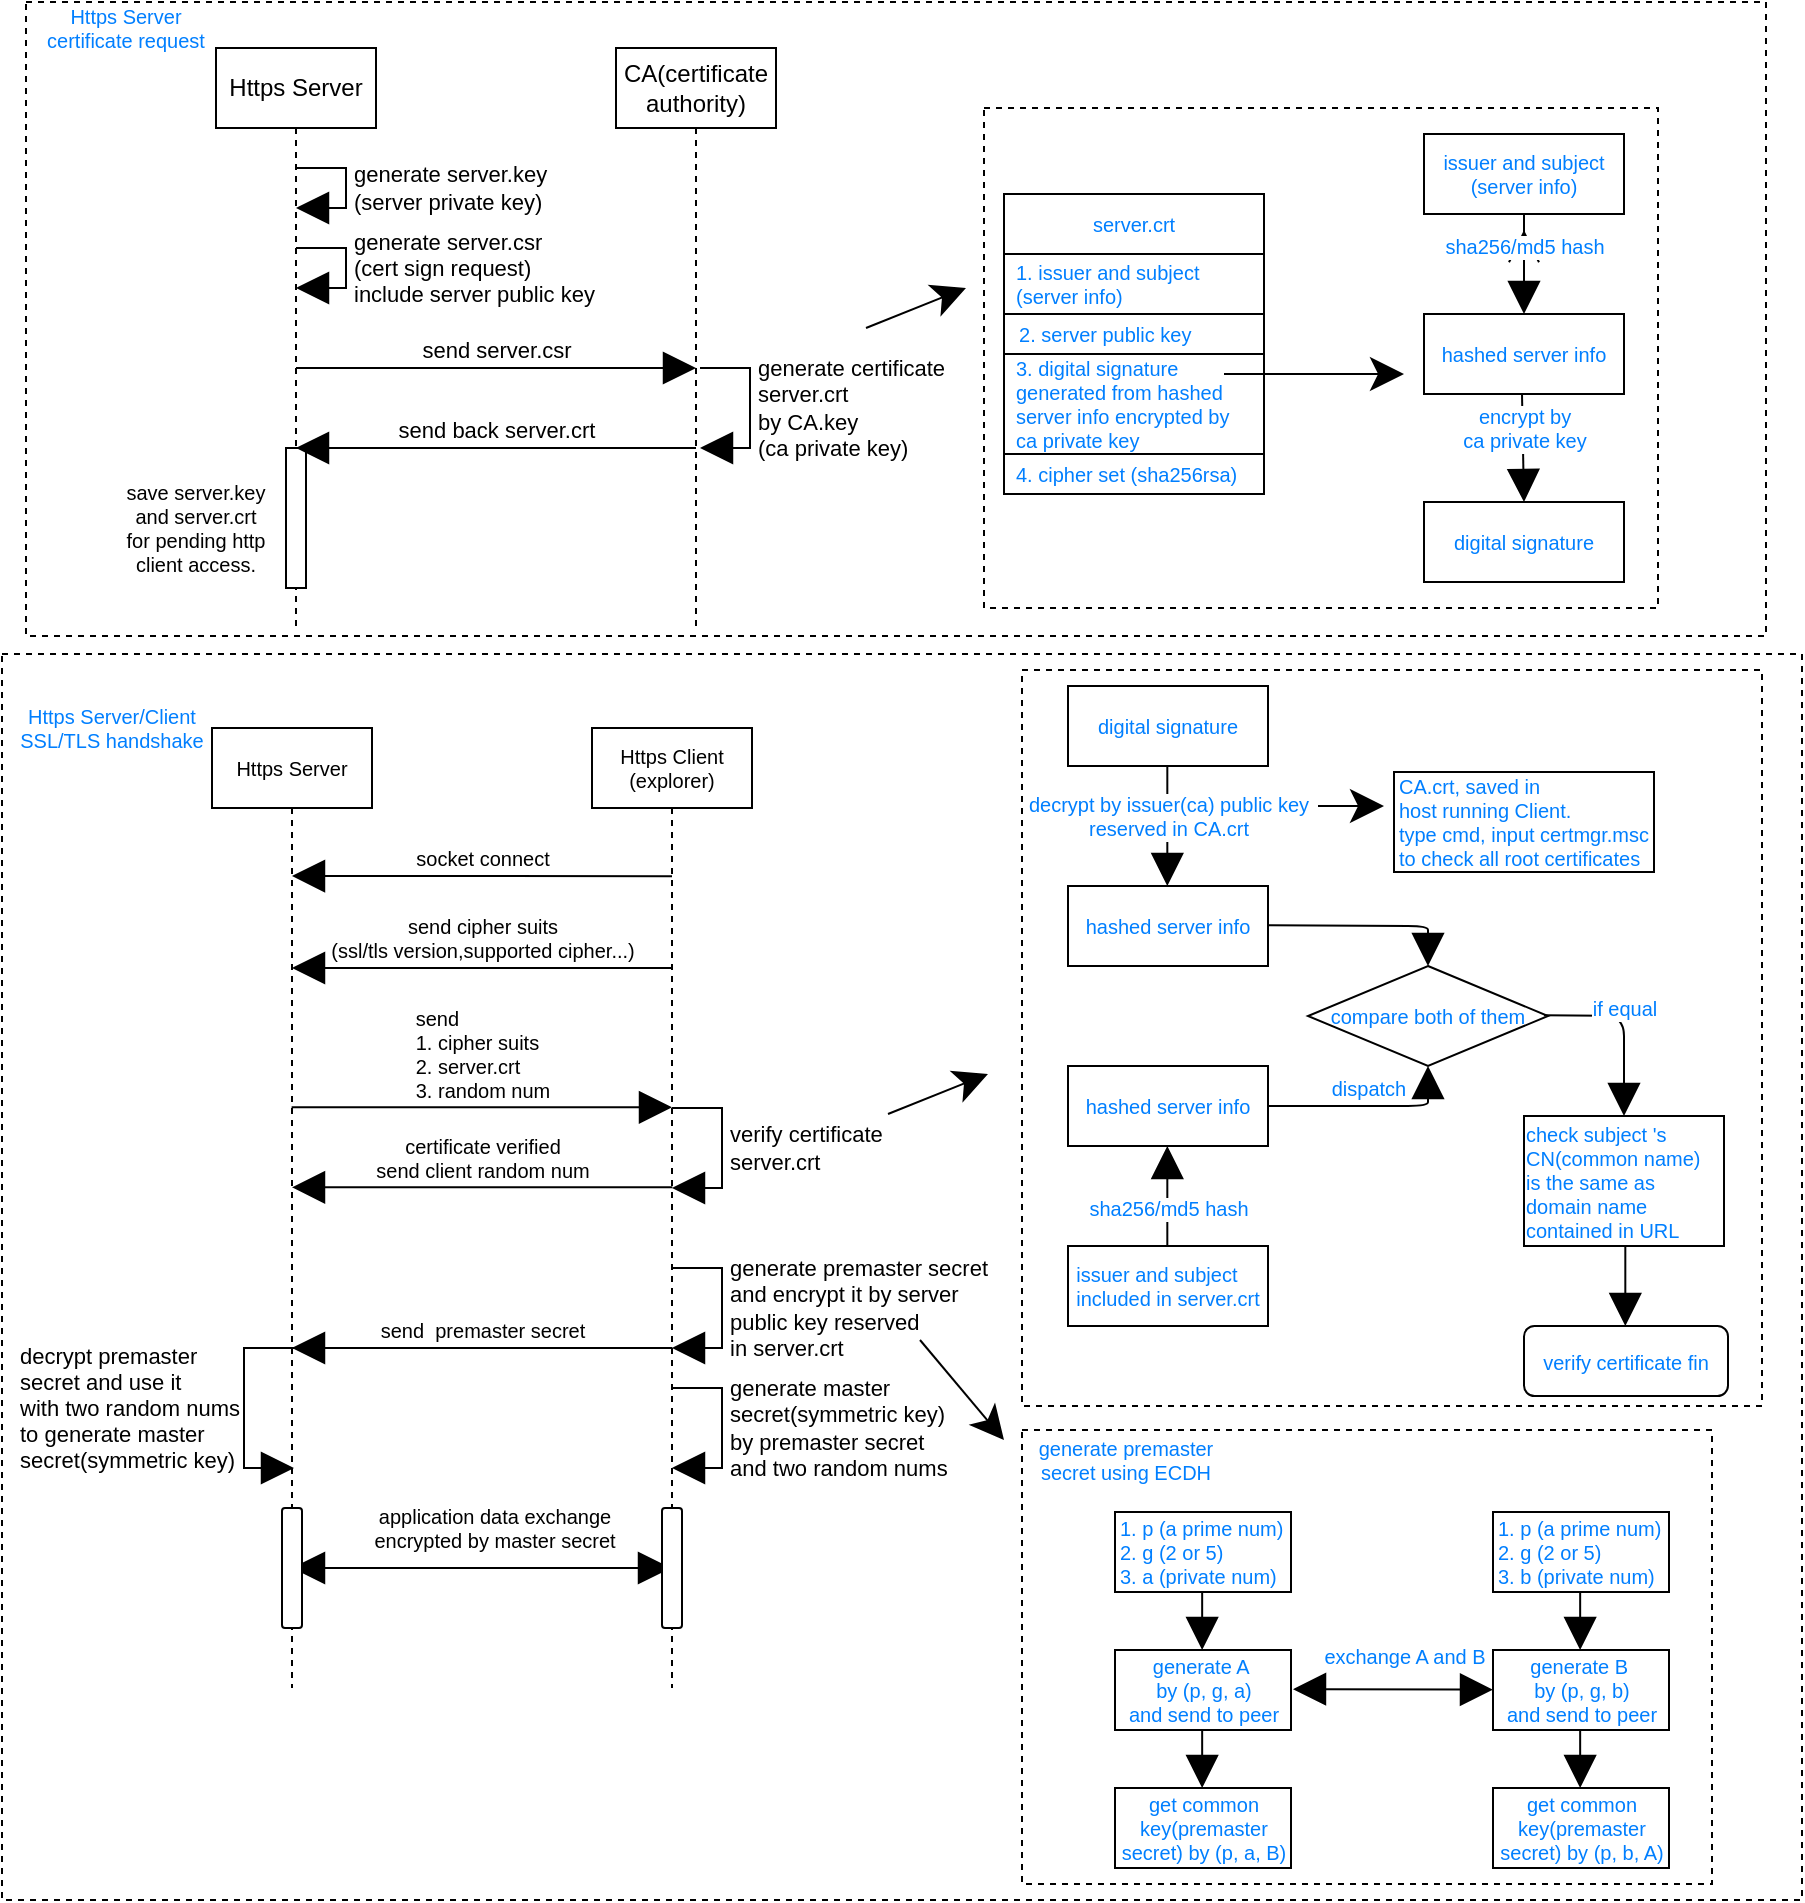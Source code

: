 <mxfile version="15.3.4" type="github">
  <diagram id="_VH7Ez_JP6WW_cBKEvmy" name="Page-1">
    <mxGraphModel dx="1422" dy="762" grid="0" gridSize="10" guides="1" tooltips="1" connect="1" arrows="1" fold="1" page="0" pageScale="1" pageWidth="850" pageHeight="1100" math="0" shadow="0">
      <root>
        <mxCell id="0" />
        <mxCell id="1" parent="0" />
        <mxCell id="biMLxc0D92DYTLY_nHQ8-123" value="" style="rounded=0;whiteSpace=wrap;html=1;dashed=1;hachureGap=4;pointerEvents=0;fontSize=10;fontColor=#007FFF;strokeColor=default;fillColor=none;" vertex="1" parent="1">
          <mxGeometry x="598" y="801" width="345" height="227" as="geometry" />
        </mxCell>
        <mxCell id="biMLxc0D92DYTLY_nHQ8-103" value="" style="rounded=0;whiteSpace=wrap;html=1;dashed=1;hachureGap=4;pointerEvents=0;fontSize=10;fontColor=#007FFF;strokeColor=default;fillColor=none;" vertex="1" parent="1">
          <mxGeometry x="100" y="87" width="870" height="317" as="geometry" />
        </mxCell>
        <mxCell id="biMLxc0D92DYTLY_nHQ8-101" value="" style="rounded=0;whiteSpace=wrap;html=1;dashed=1;hachureGap=4;pointerEvents=0;fontSize=10;fontColor=#007FFF;strokeColor=default;fillColor=none;" vertex="1" parent="1">
          <mxGeometry x="579" y="140" width="337" height="250" as="geometry" />
        </mxCell>
        <mxCell id="biMLxc0D92DYTLY_nHQ8-95" value="" style="endArrow=block;startArrow=block;endFill=1;startFill=1;html=1;startSize=14;endSize=14;sourcePerimeterSpacing=8;targetPerimeterSpacing=8;fontSize=10;fontColor=#007FFF;" edge="1" parent="1" target="biMLxc0D92DYTLY_nHQ8-58">
          <mxGeometry width="160" relative="1" as="geometry">
            <mxPoint x="233" y="870" as="sourcePoint" />
            <mxPoint x="393" y="870" as="targetPoint" />
          </mxGeometry>
        </mxCell>
        <mxCell id="biMLxc0D92DYTLY_nHQ8-96" value="&lt;font color=&quot;#000000&quot;&gt;application data exchange&lt;br&gt;encrypted by master secret&lt;/font&gt;" style="edgeLabel;html=1;align=center;verticalAlign=middle;resizable=0;points=[];fontSize=10;fontColor=#007FFF;" vertex="1" connectable="0" parent="biMLxc0D92DYTLY_nHQ8-95">
          <mxGeometry x="-0.235" y="-1" relative="1" as="geometry">
            <mxPoint x="28" y="-21" as="offset" />
          </mxGeometry>
        </mxCell>
        <mxCell id="biMLxc0D92DYTLY_nHQ8-2" value="Https Server" style="shape=umlLifeline;perimeter=lifelinePerimeter;whiteSpace=wrap;html=1;container=1;collapsible=0;recursiveResize=0;outlineConnect=0;hachureGap=4;pointerEvents=0;" vertex="1" parent="1">
          <mxGeometry x="195" y="110" width="80" height="290" as="geometry" />
        </mxCell>
        <mxCell id="biMLxc0D92DYTLY_nHQ8-7" value="generate server.key&lt;br&gt;(server private key)" style="edgeStyle=orthogonalEdgeStyle;html=1;align=left;spacingLeft=2;endArrow=block;rounded=0;entryX=1;entryY=0;startSize=14;endSize=14;sourcePerimeterSpacing=8;targetPerimeterSpacing=8;" edge="1" parent="biMLxc0D92DYTLY_nHQ8-2">
          <mxGeometry relative="1" as="geometry">
            <mxPoint x="40" y="60" as="sourcePoint" />
            <Array as="points">
              <mxPoint x="65" y="60" />
            </Array>
            <mxPoint x="40" y="80" as="targetPoint" />
          </mxGeometry>
        </mxCell>
        <mxCell id="biMLxc0D92DYTLY_nHQ8-8" value="generate server.csr&lt;br&gt;(cert sign request)&lt;br&gt;include server public key" style="edgeStyle=orthogonalEdgeStyle;html=1;align=left;spacingLeft=2;endArrow=block;rounded=0;entryX=1;entryY=0;startSize=14;endSize=14;sourcePerimeterSpacing=8;targetPerimeterSpacing=8;" edge="1" parent="biMLxc0D92DYTLY_nHQ8-2">
          <mxGeometry relative="1" as="geometry">
            <mxPoint x="40" y="100" as="sourcePoint" />
            <Array as="points">
              <mxPoint x="65" y="100" />
            </Array>
            <mxPoint x="40" y="120" as="targetPoint" />
          </mxGeometry>
        </mxCell>
        <mxCell id="biMLxc0D92DYTLY_nHQ8-11" value="" style="html=1;points=[];perimeter=orthogonalPerimeter;hachureGap=4;pointerEvents=0;" vertex="1" parent="biMLxc0D92DYTLY_nHQ8-2">
          <mxGeometry x="35" y="200" width="10" height="70" as="geometry" />
        </mxCell>
        <mxCell id="biMLxc0D92DYTLY_nHQ8-10" value="send back server.crt" style="html=1;verticalAlign=bottom;endArrow=block;startSize=14;endSize=14;sourcePerimeterSpacing=8;targetPerimeterSpacing=8;" edge="1" parent="biMLxc0D92DYTLY_nHQ8-2">
          <mxGeometry width="80" relative="1" as="geometry">
            <mxPoint x="240" y="200" as="sourcePoint" />
            <mxPoint x="40" y="200.0" as="targetPoint" />
          </mxGeometry>
        </mxCell>
        <mxCell id="biMLxc0D92DYTLY_nHQ8-4" value="CA(certificate authority)" style="shape=umlLifeline;perimeter=lifelinePerimeter;whiteSpace=wrap;html=1;container=1;collapsible=0;recursiveResize=0;outlineConnect=0;hachureGap=4;pointerEvents=0;" vertex="1" parent="1">
          <mxGeometry x="395" y="110" width="80" height="290" as="geometry" />
        </mxCell>
        <mxCell id="biMLxc0D92DYTLY_nHQ8-9" value="generate certificate &lt;br&gt;server.crt&lt;br&gt;by CA.key &lt;br&gt;(ca private key)" style="edgeStyle=orthogonalEdgeStyle;html=1;align=left;spacingLeft=2;endArrow=block;rounded=0;startSize=14;endSize=14;sourcePerimeterSpacing=8;targetPerimeterSpacing=8;" edge="1" parent="biMLxc0D92DYTLY_nHQ8-4">
          <mxGeometry relative="1" as="geometry">
            <mxPoint x="42" y="160" as="sourcePoint" />
            <Array as="points">
              <mxPoint x="67" y="160" />
              <mxPoint x="67" y="200" />
              <mxPoint x="42" y="200" />
            </Array>
            <mxPoint x="42" y="200" as="targetPoint" />
          </mxGeometry>
        </mxCell>
        <mxCell id="biMLxc0D92DYTLY_nHQ8-5" value="send server.csr" style="html=1;verticalAlign=bottom;endArrow=block;startSize=14;endSize=14;sourcePerimeterSpacing=8;targetPerimeterSpacing=8;" edge="1" parent="1">
          <mxGeometry width="80" relative="1" as="geometry">
            <mxPoint x="235" y="270" as="sourcePoint" />
            <mxPoint x="435" y="270" as="targetPoint" />
          </mxGeometry>
        </mxCell>
        <mxCell id="biMLxc0D92DYTLY_nHQ8-13" value="server.crt" style="swimlane;fontStyle=0;childLayout=stackLayout;horizontal=1;startSize=30;horizontalStack=0;resizeParent=1;resizeParentMax=0;resizeLast=0;collapsible=1;marginBottom=0;hachureGap=4;pointerEvents=0;fontSize=10;fontColor=#007FFF;" vertex="1" parent="1">
          <mxGeometry x="589" y="183" width="130" height="150" as="geometry">
            <mxRectangle x="640" y="210" width="70" height="30" as="alternateBounds" />
          </mxGeometry>
        </mxCell>
        <mxCell id="biMLxc0D92DYTLY_nHQ8-15" value="1. issuer and subject &#xa;(server info)" style="text;strokeColor=none;fillColor=none;align=left;verticalAlign=middle;spacingLeft=4;spacingRight=4;overflow=hidden;points=[[0,0.5],[1,0.5]];portConstraint=eastwest;rotatable=0;fontColor=#007FFF;fontSize=10;" vertex="1" parent="biMLxc0D92DYTLY_nHQ8-13">
          <mxGeometry y="30" width="130" height="30" as="geometry" />
        </mxCell>
        <mxCell id="biMLxc0D92DYTLY_nHQ8-35" value="&lt;div&gt;&lt;span&gt;&amp;nbsp; 2. server public key&lt;/span&gt;&lt;/div&gt;" style="rounded=0;whiteSpace=wrap;html=1;hachureGap=4;pointerEvents=0;fontSize=10;fontColor=#007FFF;align=left;" vertex="1" parent="biMLxc0D92DYTLY_nHQ8-13">
          <mxGeometry y="60" width="130" height="20" as="geometry" />
        </mxCell>
        <mxCell id="biMLxc0D92DYTLY_nHQ8-45" value="" style="endArrow=classic;html=1;fontSize=10;fontColor=#EA6B66;startSize=14;endSize=14;sourcePerimeterSpacing=8;targetPerimeterSpacing=8;" edge="1" parent="biMLxc0D92DYTLY_nHQ8-13">
          <mxGeometry width="50" height="50" relative="1" as="geometry">
            <mxPoint x="110" y="90" as="sourcePoint" />
            <mxPoint x="200" y="90" as="targetPoint" />
          </mxGeometry>
        </mxCell>
        <mxCell id="biMLxc0D92DYTLY_nHQ8-16" value="3. digital signature&#xa;generated from hashed &#xa;server info encrypted by &#xa;ca private key" style="text;strokeColor=none;fillColor=none;align=left;verticalAlign=middle;spacingLeft=4;spacingRight=4;overflow=hidden;points=[[0,0.5],[1,0.5]];portConstraint=eastwest;rotatable=0;fontSize=10;fontColor=#007FFF;" vertex="1" parent="biMLxc0D92DYTLY_nHQ8-13">
          <mxGeometry y="80" width="130" height="50" as="geometry" />
        </mxCell>
        <mxCell id="biMLxc0D92DYTLY_nHQ8-37" value="4. cipher set (sha256rsa)" style="text;strokeColor=default;fillColor=none;align=left;verticalAlign=middle;spacingLeft=4;spacingRight=4;overflow=hidden;points=[[0,0.5],[1,0.5]];portConstraint=eastwest;rotatable=0;fontSize=10;fontColor=#007FFF;" vertex="1" parent="biMLxc0D92DYTLY_nHQ8-13">
          <mxGeometry y="130" width="130" height="20" as="geometry" />
        </mxCell>
        <mxCell id="biMLxc0D92DYTLY_nHQ8-38" value="&lt;span style=&quot;text-align: left&quot;&gt;issuer and subject&lt;/span&gt;&lt;br style=&quot;padding: 0px ; margin: 0px ; text-align: left&quot;&gt;&lt;span style=&quot;text-align: left&quot;&gt;(server info)&lt;/span&gt;" style="rounded=0;whiteSpace=wrap;html=1;hachureGap=4;pointerEvents=0;fontSize=10;fontColor=#007FFF;strokeColor=default;" vertex="1" parent="1">
          <mxGeometry x="799" y="153" width="100" height="40" as="geometry" />
        </mxCell>
        <mxCell id="biMLxc0D92DYTLY_nHQ8-43" value="" style="edgeStyle=none;curved=1;rounded=0;orthogonalLoop=1;jettySize=auto;html=1;fontSize=10;fontColor=#EA6B66;endArrow=open;startSize=14;endSize=14;sourcePerimeterSpacing=8;targetPerimeterSpacing=8;" edge="1" parent="1" source="biMLxc0D92DYTLY_nHQ8-39" target="biMLxc0D92DYTLY_nHQ8-38">
          <mxGeometry relative="1" as="geometry" />
        </mxCell>
        <mxCell id="biMLxc0D92DYTLY_nHQ8-39" value="&lt;div style=&quot;text-align: left&quot;&gt;&lt;span&gt;hashed server info&lt;/span&gt;&lt;/div&gt;" style="rounded=0;whiteSpace=wrap;html=1;hachureGap=4;pointerEvents=0;fontSize=10;fontColor=#007FFF;strokeColor=default;" vertex="1" parent="1">
          <mxGeometry x="799" y="243" width="100" height="40" as="geometry" />
        </mxCell>
        <mxCell id="biMLxc0D92DYTLY_nHQ8-41" value="sha256/md5 hash" style="html=1;verticalAlign=bottom;endArrow=block;startSize=14;endSize=14;sourcePerimeterSpacing=8;targetPerimeterSpacing=8;fontSize=10;fontColor=#007FFF;" edge="1" parent="1">
          <mxGeometry width="80" relative="1" as="geometry">
            <mxPoint x="849" y="193" as="sourcePoint" />
            <mxPoint x="849" y="243" as="targetPoint" />
          </mxGeometry>
        </mxCell>
        <mxCell id="biMLxc0D92DYTLY_nHQ8-42" value="&lt;div style=&quot;text-align: left&quot;&gt;&lt;span&gt;digital signature&lt;/span&gt;&lt;/div&gt;" style="rounded=0;whiteSpace=wrap;html=1;hachureGap=4;pointerEvents=0;fontSize=10;fontColor=#007FFF;strokeColor=default;" vertex="1" parent="1">
          <mxGeometry x="799" y="337" width="100" height="40" as="geometry" />
        </mxCell>
        <mxCell id="biMLxc0D92DYTLY_nHQ8-44" value="encrypt by &lt;br&gt;ca private key" style="html=1;verticalAlign=bottom;endArrow=block;startSize=14;endSize=14;sourcePerimeterSpacing=8;targetPerimeterSpacing=8;fontSize=10;fontColor=#007FFF;entryX=0.5;entryY=0;entryDx=0;entryDy=0;" edge="1" parent="1" target="biMLxc0D92DYTLY_nHQ8-42">
          <mxGeometry x="0.2" width="80" relative="1" as="geometry">
            <mxPoint x="848" y="283" as="sourcePoint" />
            <mxPoint x="848" y="333" as="targetPoint" />
            <mxPoint as="offset" />
          </mxGeometry>
        </mxCell>
        <mxCell id="biMLxc0D92DYTLY_nHQ8-46" value="&lt;font color=&quot;#000000&quot;&gt;save server.key and server.crt&lt;br&gt;for pending http client access.&lt;br&gt;&lt;/font&gt;" style="text;html=1;strokeColor=none;fillColor=none;align=center;verticalAlign=middle;whiteSpace=wrap;rounded=0;hachureGap=4;pointerEvents=0;fontSize=10;fontColor=#007FFF;" vertex="1" parent="1">
          <mxGeometry x="145" y="320" width="80" height="60" as="geometry" />
        </mxCell>
        <mxCell id="biMLxc0D92DYTLY_nHQ8-57" value="&lt;font color=&quot;#000000&quot;&gt;Https Server&lt;/font&gt;" style="shape=umlLifeline;perimeter=lifelinePerimeter;whiteSpace=wrap;html=1;container=1;collapsible=0;recursiveResize=0;outlineConnect=0;hachureGap=4;pointerEvents=0;fontSize=10;fontColor=#007FFF;strokeColor=default;" vertex="1" parent="1">
          <mxGeometry x="193" y="450" width="80" height="480" as="geometry" />
        </mxCell>
        <mxCell id="biMLxc0D92DYTLY_nHQ8-90" value="decrypt premaster &lt;br&gt;secret and use it&lt;br&gt;with two random nums&lt;br&gt;to generate&amp;nbsp;master&lt;br&gt;secret(symmetric key)" style="edgeStyle=orthogonalEdgeStyle;html=1;align=left;spacingLeft=2;endArrow=block;rounded=0;startSize=14;endSize=14;sourcePerimeterSpacing=8;targetPerimeterSpacing=8;" edge="1" parent="biMLxc0D92DYTLY_nHQ8-57">
          <mxGeometry y="-116" relative="1" as="geometry">
            <mxPoint x="41" y="310" as="sourcePoint" />
            <Array as="points">
              <mxPoint x="16" y="310" />
              <mxPoint x="16" y="370" />
              <mxPoint x="41" y="370" />
            </Array>
            <mxPoint x="41" y="370" as="targetPoint" />
            <mxPoint as="offset" />
          </mxGeometry>
        </mxCell>
        <mxCell id="biMLxc0D92DYTLY_nHQ8-92" value="" style="html=1;points=[];perimeter=orthogonalPerimeter;hachureGap=4;pointerEvents=0;rounded=1;fontSize=10;fontColor=#007FFF;strokeColor=default;" vertex="1" parent="biMLxc0D92DYTLY_nHQ8-57">
          <mxGeometry x="35" y="390" width="10" height="60" as="geometry" />
        </mxCell>
        <mxCell id="biMLxc0D92DYTLY_nHQ8-58" value="&lt;font color=&quot;#000000&quot;&gt;Https Client&lt;br&gt;(explorer)&lt;br&gt;&lt;/font&gt;" style="shape=umlLifeline;perimeter=lifelinePerimeter;whiteSpace=wrap;html=1;container=1;collapsible=0;recursiveResize=0;outlineConnect=0;hachureGap=4;pointerEvents=0;fontSize=10;fontColor=#007FFF;strokeColor=default;" vertex="1" parent="1">
          <mxGeometry x="383" y="450" width="80" height="480" as="geometry" />
        </mxCell>
        <mxCell id="biMLxc0D92DYTLY_nHQ8-64" value="verify certificate&lt;br&gt;server.crt" style="edgeStyle=orthogonalEdgeStyle;html=1;align=left;spacingLeft=2;endArrow=block;rounded=0;startSize=14;endSize=14;sourcePerimeterSpacing=8;targetPerimeterSpacing=8;" edge="1" parent="biMLxc0D92DYTLY_nHQ8-58">
          <mxGeometry relative="1" as="geometry">
            <mxPoint x="40" y="190.0" as="sourcePoint" />
            <Array as="points">
              <mxPoint x="65" y="190" />
              <mxPoint x="65" y="230" />
              <mxPoint x="40" y="230" />
            </Array>
            <mxPoint x="40" y="230.0" as="targetPoint" />
          </mxGeometry>
        </mxCell>
        <mxCell id="biMLxc0D92DYTLY_nHQ8-88" value="generate premaster secret&lt;br&gt;and encrypt it by server &lt;br&gt;public key reserved &lt;br&gt;in server.crt" style="edgeStyle=orthogonalEdgeStyle;html=1;align=left;spacingLeft=2;endArrow=block;rounded=0;startSize=14;endSize=14;sourcePerimeterSpacing=8;targetPerimeterSpacing=8;" edge="1" parent="biMLxc0D92DYTLY_nHQ8-58">
          <mxGeometry relative="1" as="geometry">
            <mxPoint x="40" y="270" as="sourcePoint" />
            <Array as="points">
              <mxPoint x="65" y="270" />
              <mxPoint x="65" y="310" />
              <mxPoint x="40" y="310" />
            </Array>
            <mxPoint x="40" y="310" as="targetPoint" />
          </mxGeometry>
        </mxCell>
        <mxCell id="biMLxc0D92DYTLY_nHQ8-91" value="generate&amp;nbsp;master&lt;br&gt;secret(symmetric key)&lt;br&gt;by premaster secret&lt;br&gt;and two random nums" style="edgeStyle=orthogonalEdgeStyle;html=1;align=left;spacingLeft=2;endArrow=block;rounded=0;startSize=14;endSize=14;sourcePerimeterSpacing=8;targetPerimeterSpacing=8;" edge="1" parent="biMLxc0D92DYTLY_nHQ8-58">
          <mxGeometry relative="1" as="geometry">
            <mxPoint x="40" y="330" as="sourcePoint" />
            <Array as="points">
              <mxPoint x="65" y="330" />
              <mxPoint x="65" y="370" />
              <mxPoint x="40" y="370" />
            </Array>
            <mxPoint x="40" y="370" as="targetPoint" />
          </mxGeometry>
        </mxCell>
        <mxCell id="biMLxc0D92DYTLY_nHQ8-93" value="" style="html=1;points=[];perimeter=orthogonalPerimeter;hachureGap=4;pointerEvents=0;rounded=1;fontSize=10;fontColor=#007FFF;strokeColor=default;" vertex="1" parent="biMLxc0D92DYTLY_nHQ8-58">
          <mxGeometry x="35" y="390" width="10" height="60" as="geometry" />
        </mxCell>
        <mxCell id="biMLxc0D92DYTLY_nHQ8-60" value="&lt;font color=&quot;#000000&quot;&gt;socket connect&lt;/font&gt;" style="html=1;verticalAlign=bottom;endArrow=block;startSize=14;endSize=14;sourcePerimeterSpacing=8;targetPerimeterSpacing=8;fontSize=10;fontColor=#007FFF;exitX=0.5;exitY=0.267;exitDx=0;exitDy=0;exitPerimeter=0;" edge="1" parent="1">
          <mxGeometry width="80" relative="1" as="geometry">
            <mxPoint x="423" y="524.1" as="sourcePoint" />
            <mxPoint x="233" y="524" as="targetPoint" />
          </mxGeometry>
        </mxCell>
        <mxCell id="biMLxc0D92DYTLY_nHQ8-61" value="&lt;font color=&quot;#000000&quot;&gt;send cipher suits &lt;br&gt;(ssl/tls version,supported cipher...)&lt;/font&gt;" style="html=1;verticalAlign=bottom;endArrow=block;startSize=14;endSize=14;sourcePerimeterSpacing=8;targetPerimeterSpacing=8;fontSize=10;fontColor=#007FFF;" edge="1" parent="1" target="biMLxc0D92DYTLY_nHQ8-57">
          <mxGeometry width="80" relative="1" as="geometry">
            <mxPoint x="423" y="570" as="sourcePoint" />
            <mxPoint x="238" y="570" as="targetPoint" />
          </mxGeometry>
        </mxCell>
        <mxCell id="biMLxc0D92DYTLY_nHQ8-63" value="&lt;div style=&quot;text-align: left&quot;&gt;&lt;span style=&quot;color: rgb(0 , 0 , 0)&quot;&gt;send&lt;/span&gt;&lt;/div&gt;&lt;font color=&quot;#000000&quot;&gt;&lt;div style=&quot;text-align: left&quot;&gt;1. cipher suits&lt;br&gt;&lt;/div&gt;&lt;div style=&quot;text-align: left&quot;&gt;2. server.crt&lt;/div&gt;&lt;div style=&quot;text-align: left&quot;&gt;3. random num&lt;/div&gt;&lt;/font&gt;" style="html=1;verticalAlign=bottom;endArrow=block;startSize=14;endSize=14;sourcePerimeterSpacing=8;targetPerimeterSpacing=8;fontSize=10;fontColor=#007FFF;" edge="1" parent="1">
          <mxGeometry width="80" relative="1" as="geometry">
            <mxPoint x="232.81" y="639.66" as="sourcePoint" />
            <mxPoint x="423" y="639.66" as="targetPoint" />
          </mxGeometry>
        </mxCell>
        <mxCell id="biMLxc0D92DYTLY_nHQ8-65" value="&lt;div style=&quot;text-align: left&quot;&gt;&lt;span&gt;digital signature&lt;/span&gt;&lt;/div&gt;" style="rounded=0;whiteSpace=wrap;html=1;hachureGap=4;pointerEvents=0;fontSize=10;fontColor=#007FFF;strokeColor=default;" vertex="1" parent="1">
          <mxGeometry x="621" y="429" width="100" height="40" as="geometry" />
        </mxCell>
        <mxCell id="biMLxc0D92DYTLY_nHQ8-67" value="&lt;div style=&quot;text-align: left&quot;&gt;&lt;span&gt;CA.crt, saved&amp;nbsp;&lt;/span&gt;&lt;span&gt;in&amp;nbsp;&lt;/span&gt;&lt;/div&gt;&lt;div style=&quot;text-align: left&quot;&gt;&lt;span&gt;host running Client.&lt;/span&gt;&lt;/div&gt;&lt;div style=&quot;text-align: left&quot;&gt;type cmd, input certmgr.msc&lt;/div&gt;&lt;div style=&quot;text-align: left&quot;&gt;to check all root certificates&lt;/div&gt;" style="rounded=0;whiteSpace=wrap;html=1;hachureGap=4;pointerEvents=0;fontSize=10;fontColor=#007FFF;strokeColor=default;" vertex="1" parent="1">
          <mxGeometry x="784" y="472" width="130" height="50" as="geometry" />
        </mxCell>
        <mxCell id="biMLxc0D92DYTLY_nHQ8-66" value="&lt;div style=&quot;text-align: left&quot;&gt;&lt;span&gt;hashed server info&lt;/span&gt;&lt;/div&gt;" style="rounded=0;whiteSpace=wrap;html=1;hachureGap=4;pointerEvents=0;fontSize=10;fontColor=#007FFF;strokeColor=default;" vertex="1" parent="1">
          <mxGeometry x="621" y="529" width="100" height="40" as="geometry" />
        </mxCell>
        <mxCell id="biMLxc0D92DYTLY_nHQ8-70" value="decrypt by issuer(ca) public key &lt;br&gt;reserved in CA.crt" style="html=1;verticalAlign=bottom;endArrow=block;startSize=14;endSize=14;sourcePerimeterSpacing=8;targetPerimeterSpacing=8;fontSize=10;fontColor=#007FFF;" edge="1" parent="1">
          <mxGeometry x="0.333" width="80" relative="1" as="geometry">
            <mxPoint x="670.66" y="469" as="sourcePoint" />
            <mxPoint x="670.66" y="529" as="targetPoint" />
            <mxPoint as="offset" />
          </mxGeometry>
        </mxCell>
        <mxCell id="biMLxc0D92DYTLY_nHQ8-71" value="" style="endArrow=classic;html=1;fontSize=10;fontColor=#EA6B66;startSize=14;endSize=14;sourcePerimeterSpacing=8;targetPerimeterSpacing=8;" edge="1" parent="1">
          <mxGeometry width="50" height="50" relative="1" as="geometry">
            <mxPoint x="746" y="489" as="sourcePoint" />
            <mxPoint x="779" y="489" as="targetPoint" />
          </mxGeometry>
        </mxCell>
        <mxCell id="biMLxc0D92DYTLY_nHQ8-74" value="&lt;div style=&quot;text-align: left&quot;&gt;&lt;span&gt;hashed server info&lt;/span&gt;&lt;/div&gt;" style="rounded=0;whiteSpace=wrap;html=1;hachureGap=4;pointerEvents=0;fontSize=10;fontColor=#007FFF;strokeColor=default;" vertex="1" parent="1">
          <mxGeometry x="621" y="619" width="100" height="40" as="geometry" />
        </mxCell>
        <mxCell id="biMLxc0D92DYTLY_nHQ8-75" value="&lt;div style=&quot;text-align: left&quot;&gt;&lt;span&gt;issuer and subject&lt;/span&gt;&lt;br&gt;&lt;/div&gt;&lt;div style=&quot;text-align: left&quot;&gt;&lt;span&gt;included in server.crt&lt;/span&gt;&lt;/div&gt;" style="rounded=0;whiteSpace=wrap;html=1;hachureGap=4;pointerEvents=0;fontSize=10;fontColor=#007FFF;strokeColor=default;" vertex="1" parent="1">
          <mxGeometry x="621" y="709" width="100" height="40" as="geometry" />
        </mxCell>
        <mxCell id="biMLxc0D92DYTLY_nHQ8-77" value="sha256/md5 hash" style="html=1;verticalAlign=bottom;endArrow=block;startSize=14;endSize=14;sourcePerimeterSpacing=8;targetPerimeterSpacing=8;fontSize=10;fontColor=#007FFF;" edge="1" parent="1">
          <mxGeometry x="-0.6" width="80" relative="1" as="geometry">
            <mxPoint x="670.66" y="709" as="sourcePoint" />
            <mxPoint x="670.66" y="659" as="targetPoint" />
            <mxPoint as="offset" />
          </mxGeometry>
        </mxCell>
        <mxCell id="biMLxc0D92DYTLY_nHQ8-78" value="compare both of them" style="shape=rhombus;perimeter=rhombusPerimeter;whiteSpace=wrap;html=1;align=center;hachureGap=4;pointerEvents=0;fontSize=10;fontColor=#007FFF;strokeColor=default;" vertex="1" parent="1">
          <mxGeometry x="741" y="569" width="120" height="50" as="geometry" />
        </mxCell>
        <mxCell id="biMLxc0D92DYTLY_nHQ8-79" value="" style="html=1;verticalAlign=bottom;endArrow=block;startSize=14;endSize=14;sourcePerimeterSpacing=8;targetPerimeterSpacing=8;fontSize=10;fontColor=#007FFF;entryX=0.5;entryY=0;entryDx=0;entryDy=0;" edge="1" parent="1" target="biMLxc0D92DYTLY_nHQ8-78">
          <mxGeometry width="80" relative="1" as="geometry">
            <mxPoint x="721" y="548.66" as="sourcePoint" />
            <mxPoint x="871" y="549" as="targetPoint" />
            <Array as="points">
              <mxPoint x="801" y="549" />
            </Array>
          </mxGeometry>
        </mxCell>
        <mxCell id="biMLxc0D92DYTLY_nHQ8-80" value="dispatch" style="html=1;verticalAlign=bottom;endArrow=block;startSize=14;endSize=14;sourcePerimeterSpacing=8;targetPerimeterSpacing=8;fontSize=10;fontColor=#007FFF;entryX=0.5;entryY=1;entryDx=0;entryDy=0;entryPerimeter=0;" edge="1" parent="1" target="biMLxc0D92DYTLY_nHQ8-78">
          <mxGeometry width="80" relative="1" as="geometry">
            <mxPoint x="721" y="639" as="sourcePoint" />
            <mxPoint x="861" y="639" as="targetPoint" />
            <Array as="points">
              <mxPoint x="801" y="639" />
            </Array>
          </mxGeometry>
        </mxCell>
        <mxCell id="biMLxc0D92DYTLY_nHQ8-81" value="&lt;div style=&quot;text-align: left&quot;&gt;check subject &#39;s CN(common name)&lt;/div&gt;&lt;div style=&quot;text-align: left&quot;&gt;is the same as domain name contained in URL&lt;/div&gt;" style="rounded=0;whiteSpace=wrap;html=1;hachureGap=4;pointerEvents=0;fontSize=10;fontColor=#007FFF;strokeColor=default;" vertex="1" parent="1">
          <mxGeometry x="849" y="644" width="100" height="65" as="geometry" />
        </mxCell>
        <mxCell id="biMLxc0D92DYTLY_nHQ8-82" value="if equal" style="html=1;verticalAlign=bottom;endArrow=block;startSize=14;endSize=14;sourcePerimeterSpacing=8;targetPerimeterSpacing=8;fontSize=10;fontColor=#007FFF;entryX=0.5;entryY=0;entryDx=0;entryDy=0;" edge="1" parent="1" target="biMLxc0D92DYTLY_nHQ8-81">
          <mxGeometry width="80" relative="1" as="geometry">
            <mxPoint x="859" y="593.66" as="sourcePoint" />
            <mxPoint x="939" y="593.66" as="targetPoint" />
            <Array as="points">
              <mxPoint x="899" y="594" />
            </Array>
          </mxGeometry>
        </mxCell>
        <mxCell id="biMLxc0D92DYTLY_nHQ8-83" value="&lt;div&gt;verify certificate fin&lt;/div&gt;" style="rounded=1;whiteSpace=wrap;html=1;hachureGap=4;pointerEvents=0;fontSize=10;fontColor=#007FFF;strokeColor=default;align=center;" vertex="1" parent="1">
          <mxGeometry x="849" y="749" width="102" height="35" as="geometry" />
        </mxCell>
        <mxCell id="biMLxc0D92DYTLY_nHQ8-84" value="" style="html=1;verticalAlign=bottom;endArrow=block;startSize=14;endSize=14;sourcePerimeterSpacing=8;targetPerimeterSpacing=8;fontSize=10;fontColor=#007FFF;" edge="1" parent="1">
          <mxGeometry width="80" relative="1" as="geometry">
            <mxPoint x="899.66" y="709" as="sourcePoint" />
            <mxPoint x="899.66" y="749" as="targetPoint" />
          </mxGeometry>
        </mxCell>
        <mxCell id="biMLxc0D92DYTLY_nHQ8-86" value="&lt;font color=&quot;#000000&quot;&gt;certificate verified&lt;br&gt;send client random num&lt;br&gt;&lt;/font&gt;" style="html=1;verticalAlign=bottom;endArrow=block;startSize=14;endSize=14;sourcePerimeterSpacing=8;targetPerimeterSpacing=8;fontSize=10;fontColor=#007FFF;" edge="1" parent="1">
          <mxGeometry width="80" relative="1" as="geometry">
            <mxPoint x="423.19" y="679.66" as="sourcePoint" />
            <mxPoint x="233.0" y="679.66" as="targetPoint" />
          </mxGeometry>
        </mxCell>
        <mxCell id="biMLxc0D92DYTLY_nHQ8-89" value="&lt;font color=&quot;#000000&quot;&gt;send&amp;nbsp; premaster secret&lt;/font&gt;" style="html=1;verticalAlign=bottom;endArrow=block;startSize=14;endSize=14;sourcePerimeterSpacing=8;targetPerimeterSpacing=8;fontSize=10;fontColor=#007FFF;" edge="1" parent="1">
          <mxGeometry width="80" relative="1" as="geometry">
            <mxPoint x="423.19" y="760" as="sourcePoint" />
            <mxPoint x="233.0" y="760" as="targetPoint" />
          </mxGeometry>
        </mxCell>
        <mxCell id="biMLxc0D92DYTLY_nHQ8-97" value="" style="rounded=0;whiteSpace=wrap;html=1;hachureGap=4;pointerEvents=0;fontSize=10;fontColor=#007FFF;strokeColor=default;fillColor=none;dashed=1;" vertex="1" parent="1">
          <mxGeometry x="598" y="421" width="370" height="368" as="geometry" />
        </mxCell>
        <mxCell id="biMLxc0D92DYTLY_nHQ8-98" value="" style="endArrow=classic;html=1;fontSize=10;fontColor=#007FFF;startSize=14;endSize=14;sourcePerimeterSpacing=8;targetPerimeterSpacing=8;" edge="1" parent="1">
          <mxGeometry width="50" height="50" relative="1" as="geometry">
            <mxPoint x="531" y="643" as="sourcePoint" />
            <mxPoint x="581" y="623" as="targetPoint" />
          </mxGeometry>
        </mxCell>
        <mxCell id="biMLxc0D92DYTLY_nHQ8-102" value="" style="endArrow=classic;html=1;fontSize=10;fontColor=#007FFF;startSize=14;endSize=14;sourcePerimeterSpacing=8;targetPerimeterSpacing=8;" edge="1" parent="1">
          <mxGeometry width="50" height="50" relative="1" as="geometry">
            <mxPoint x="520" y="250" as="sourcePoint" />
            <mxPoint x="570" y="230" as="targetPoint" />
          </mxGeometry>
        </mxCell>
        <mxCell id="biMLxc0D92DYTLY_nHQ8-104" value="Https Server certificate request" style="text;html=1;strokeColor=none;fillColor=none;align=center;verticalAlign=middle;whiteSpace=wrap;rounded=0;dashed=1;hachureGap=4;pointerEvents=0;fontSize=10;fontColor=#007FFF;" vertex="1" parent="1">
          <mxGeometry x="100" y="90" width="100" height="20" as="geometry" />
        </mxCell>
        <mxCell id="biMLxc0D92DYTLY_nHQ8-105" value="" style="rounded=0;whiteSpace=wrap;html=1;dashed=1;hachureGap=4;pointerEvents=0;fontSize=10;fontColor=#007FFF;strokeColor=default;fillColor=none;" vertex="1" parent="1">
          <mxGeometry x="88" y="413" width="900" height="623" as="geometry" />
        </mxCell>
        <mxCell id="biMLxc0D92DYTLY_nHQ8-106" value="Https Server/Client&lt;br&gt;SSL/TLS handshake" style="text;html=1;strokeColor=none;fillColor=none;align=center;verticalAlign=middle;whiteSpace=wrap;rounded=0;dashed=1;hachureGap=4;pointerEvents=0;fontSize=10;fontColor=#007FFF;" vertex="1" parent="1">
          <mxGeometry x="93" y="440" width="100" height="20" as="geometry" />
        </mxCell>
        <mxCell id="biMLxc0D92DYTLY_nHQ8-108" value="&lt;div&gt;1. p (a prime num)&lt;/div&gt;&lt;div&gt;2. g (2 or 5)&lt;/div&gt;&lt;div&gt;3. a (private num)&lt;/div&gt;" style="rounded=0;whiteSpace=wrap;html=1;hachureGap=4;pointerEvents=0;fontSize=10;fontColor=#007FFF;strokeColor=default;align=left;" vertex="1" parent="1">
          <mxGeometry x="644.5" y="842" width="88" height="40" as="geometry" />
        </mxCell>
        <mxCell id="biMLxc0D92DYTLY_nHQ8-109" value="&lt;div&gt;1. p (a prime num)&lt;/div&gt;&lt;div&gt;2. g (2 or 5)&lt;/div&gt;&lt;div&gt;3. b (private num)&lt;/div&gt;" style="rounded=0;whiteSpace=wrap;html=1;hachureGap=4;pointerEvents=0;fontSize=10;fontColor=#007FFF;strokeColor=default;align=left;" vertex="1" parent="1">
          <mxGeometry x="833.5" y="842" width="88" height="40" as="geometry" />
        </mxCell>
        <mxCell id="biMLxc0D92DYTLY_nHQ8-110" value="generate premaster secret using ECDH" style="text;html=1;strokeColor=none;fillColor=none;align=center;verticalAlign=middle;whiteSpace=wrap;rounded=0;dashed=1;hachureGap=4;pointerEvents=0;fontSize=10;fontColor=#007FFF;" vertex="1" parent="1">
          <mxGeometry x="598" y="806" width="104" height="20" as="geometry" />
        </mxCell>
        <mxCell id="biMLxc0D92DYTLY_nHQ8-111" value="&lt;div&gt;generate A&amp;nbsp;&lt;/div&gt;&lt;div&gt;by (p, g, a)&lt;/div&gt;&lt;div&gt;and send to peer&lt;/div&gt;" style="rounded=0;whiteSpace=wrap;html=1;hachureGap=4;pointerEvents=0;fontSize=10;fontColor=#007FFF;strokeColor=default;align=center;" vertex="1" parent="1">
          <mxGeometry x="644.5" y="911" width="88" height="40" as="geometry" />
        </mxCell>
        <mxCell id="biMLxc0D92DYTLY_nHQ8-112" value="&lt;div&gt;generate B&amp;nbsp;&lt;/div&gt;&lt;div&gt;by (p, g, b)&lt;/div&gt;&lt;div&gt;and send to peer&lt;br&gt;&lt;/div&gt;" style="rounded=0;whiteSpace=wrap;html=1;hachureGap=4;pointerEvents=0;fontSize=10;fontColor=#007FFF;strokeColor=default;align=center;" vertex="1" parent="1">
          <mxGeometry x="833.5" y="911" width="88" height="40" as="geometry" />
        </mxCell>
        <mxCell id="biMLxc0D92DYTLY_nHQ8-113" value="&lt;div&gt;get common key(premaster secret) by (p, a, B)&lt;/div&gt;" style="rounded=0;whiteSpace=wrap;html=1;hachureGap=4;pointerEvents=0;fontSize=10;fontColor=#007FFF;strokeColor=default;align=center;" vertex="1" parent="1">
          <mxGeometry x="644.5" y="980" width="88" height="40" as="geometry" />
        </mxCell>
        <mxCell id="biMLxc0D92DYTLY_nHQ8-114" value="get common key(premaster secret) by (p, b, A)" style="rounded=0;whiteSpace=wrap;html=1;hachureGap=4;pointerEvents=0;fontSize=10;fontColor=#007FFF;strokeColor=default;align=center;" vertex="1" parent="1">
          <mxGeometry x="833.5" y="980" width="88" height="40" as="geometry" />
        </mxCell>
        <mxCell id="biMLxc0D92DYTLY_nHQ8-115" value="" style="endArrow=block;startArrow=block;endFill=1;startFill=1;html=1;startSize=14;endSize=14;sourcePerimeterSpacing=8;targetPerimeterSpacing=8;fontSize=10;fontColor=#007FFF;" edge="1" parent="1">
          <mxGeometry width="160" relative="1" as="geometry">
            <mxPoint x="733.5" y="930.58" as="sourcePoint" />
            <mxPoint x="833.5" y="930.83" as="targetPoint" />
          </mxGeometry>
        </mxCell>
        <mxCell id="biMLxc0D92DYTLY_nHQ8-116" value="exchange A and B" style="edgeLabel;html=1;align=center;verticalAlign=middle;resizable=0;points=[];fontSize=10;fontColor=#007FFF;" vertex="1" connectable="0" parent="biMLxc0D92DYTLY_nHQ8-115">
          <mxGeometry x="-0.235" y="-1" relative="1" as="geometry">
            <mxPoint x="17" y="-18" as="offset" />
          </mxGeometry>
        </mxCell>
        <mxCell id="biMLxc0D92DYTLY_nHQ8-118" value="" style="html=1;verticalAlign=bottom;endArrow=block;startSize=14;endSize=14;sourcePerimeterSpacing=8;targetPerimeterSpacing=8;fontSize=10;fontColor=#007FFF;" edge="1" parent="1">
          <mxGeometry width="80" relative="1" as="geometry">
            <mxPoint x="688.08" y="882" as="sourcePoint" />
            <mxPoint x="688.08" y="911" as="targetPoint" />
          </mxGeometry>
        </mxCell>
        <mxCell id="biMLxc0D92DYTLY_nHQ8-119" value="" style="html=1;verticalAlign=bottom;endArrow=block;startSize=14;endSize=14;sourcePerimeterSpacing=8;targetPerimeterSpacing=8;fontSize=10;fontColor=#007FFF;" edge="1" parent="1">
          <mxGeometry width="80" relative="1" as="geometry">
            <mxPoint x="877.08" y="882" as="sourcePoint" />
            <mxPoint x="877.08" y="911" as="targetPoint" />
          </mxGeometry>
        </mxCell>
        <mxCell id="biMLxc0D92DYTLY_nHQ8-120" value="" style="html=1;verticalAlign=bottom;endArrow=block;startSize=14;endSize=14;sourcePerimeterSpacing=8;targetPerimeterSpacing=8;fontSize=10;fontColor=#007FFF;" edge="1" parent="1">
          <mxGeometry width="80" relative="1" as="geometry">
            <mxPoint x="688.08" y="951" as="sourcePoint" />
            <mxPoint x="688.08" y="980" as="targetPoint" />
          </mxGeometry>
        </mxCell>
        <mxCell id="biMLxc0D92DYTLY_nHQ8-122" value="" style="html=1;verticalAlign=bottom;endArrow=block;startSize=14;endSize=14;sourcePerimeterSpacing=8;targetPerimeterSpacing=8;fontSize=10;fontColor=#007FFF;" edge="1" parent="1">
          <mxGeometry width="80" relative="1" as="geometry">
            <mxPoint x="877.08" y="951" as="sourcePoint" />
            <mxPoint x="877.08" y="980" as="targetPoint" />
          </mxGeometry>
        </mxCell>
        <mxCell id="biMLxc0D92DYTLY_nHQ8-124" value="" style="endArrow=classic;html=1;fontSize=10;fontColor=#007FFF;startSize=14;endSize=14;sourcePerimeterSpacing=8;targetPerimeterSpacing=8;" edge="1" parent="1">
          <mxGeometry width="50" height="50" relative="1" as="geometry">
            <mxPoint x="547" y="756" as="sourcePoint" />
            <mxPoint x="589" y="806" as="targetPoint" />
          </mxGeometry>
        </mxCell>
      </root>
    </mxGraphModel>
  </diagram>
</mxfile>
